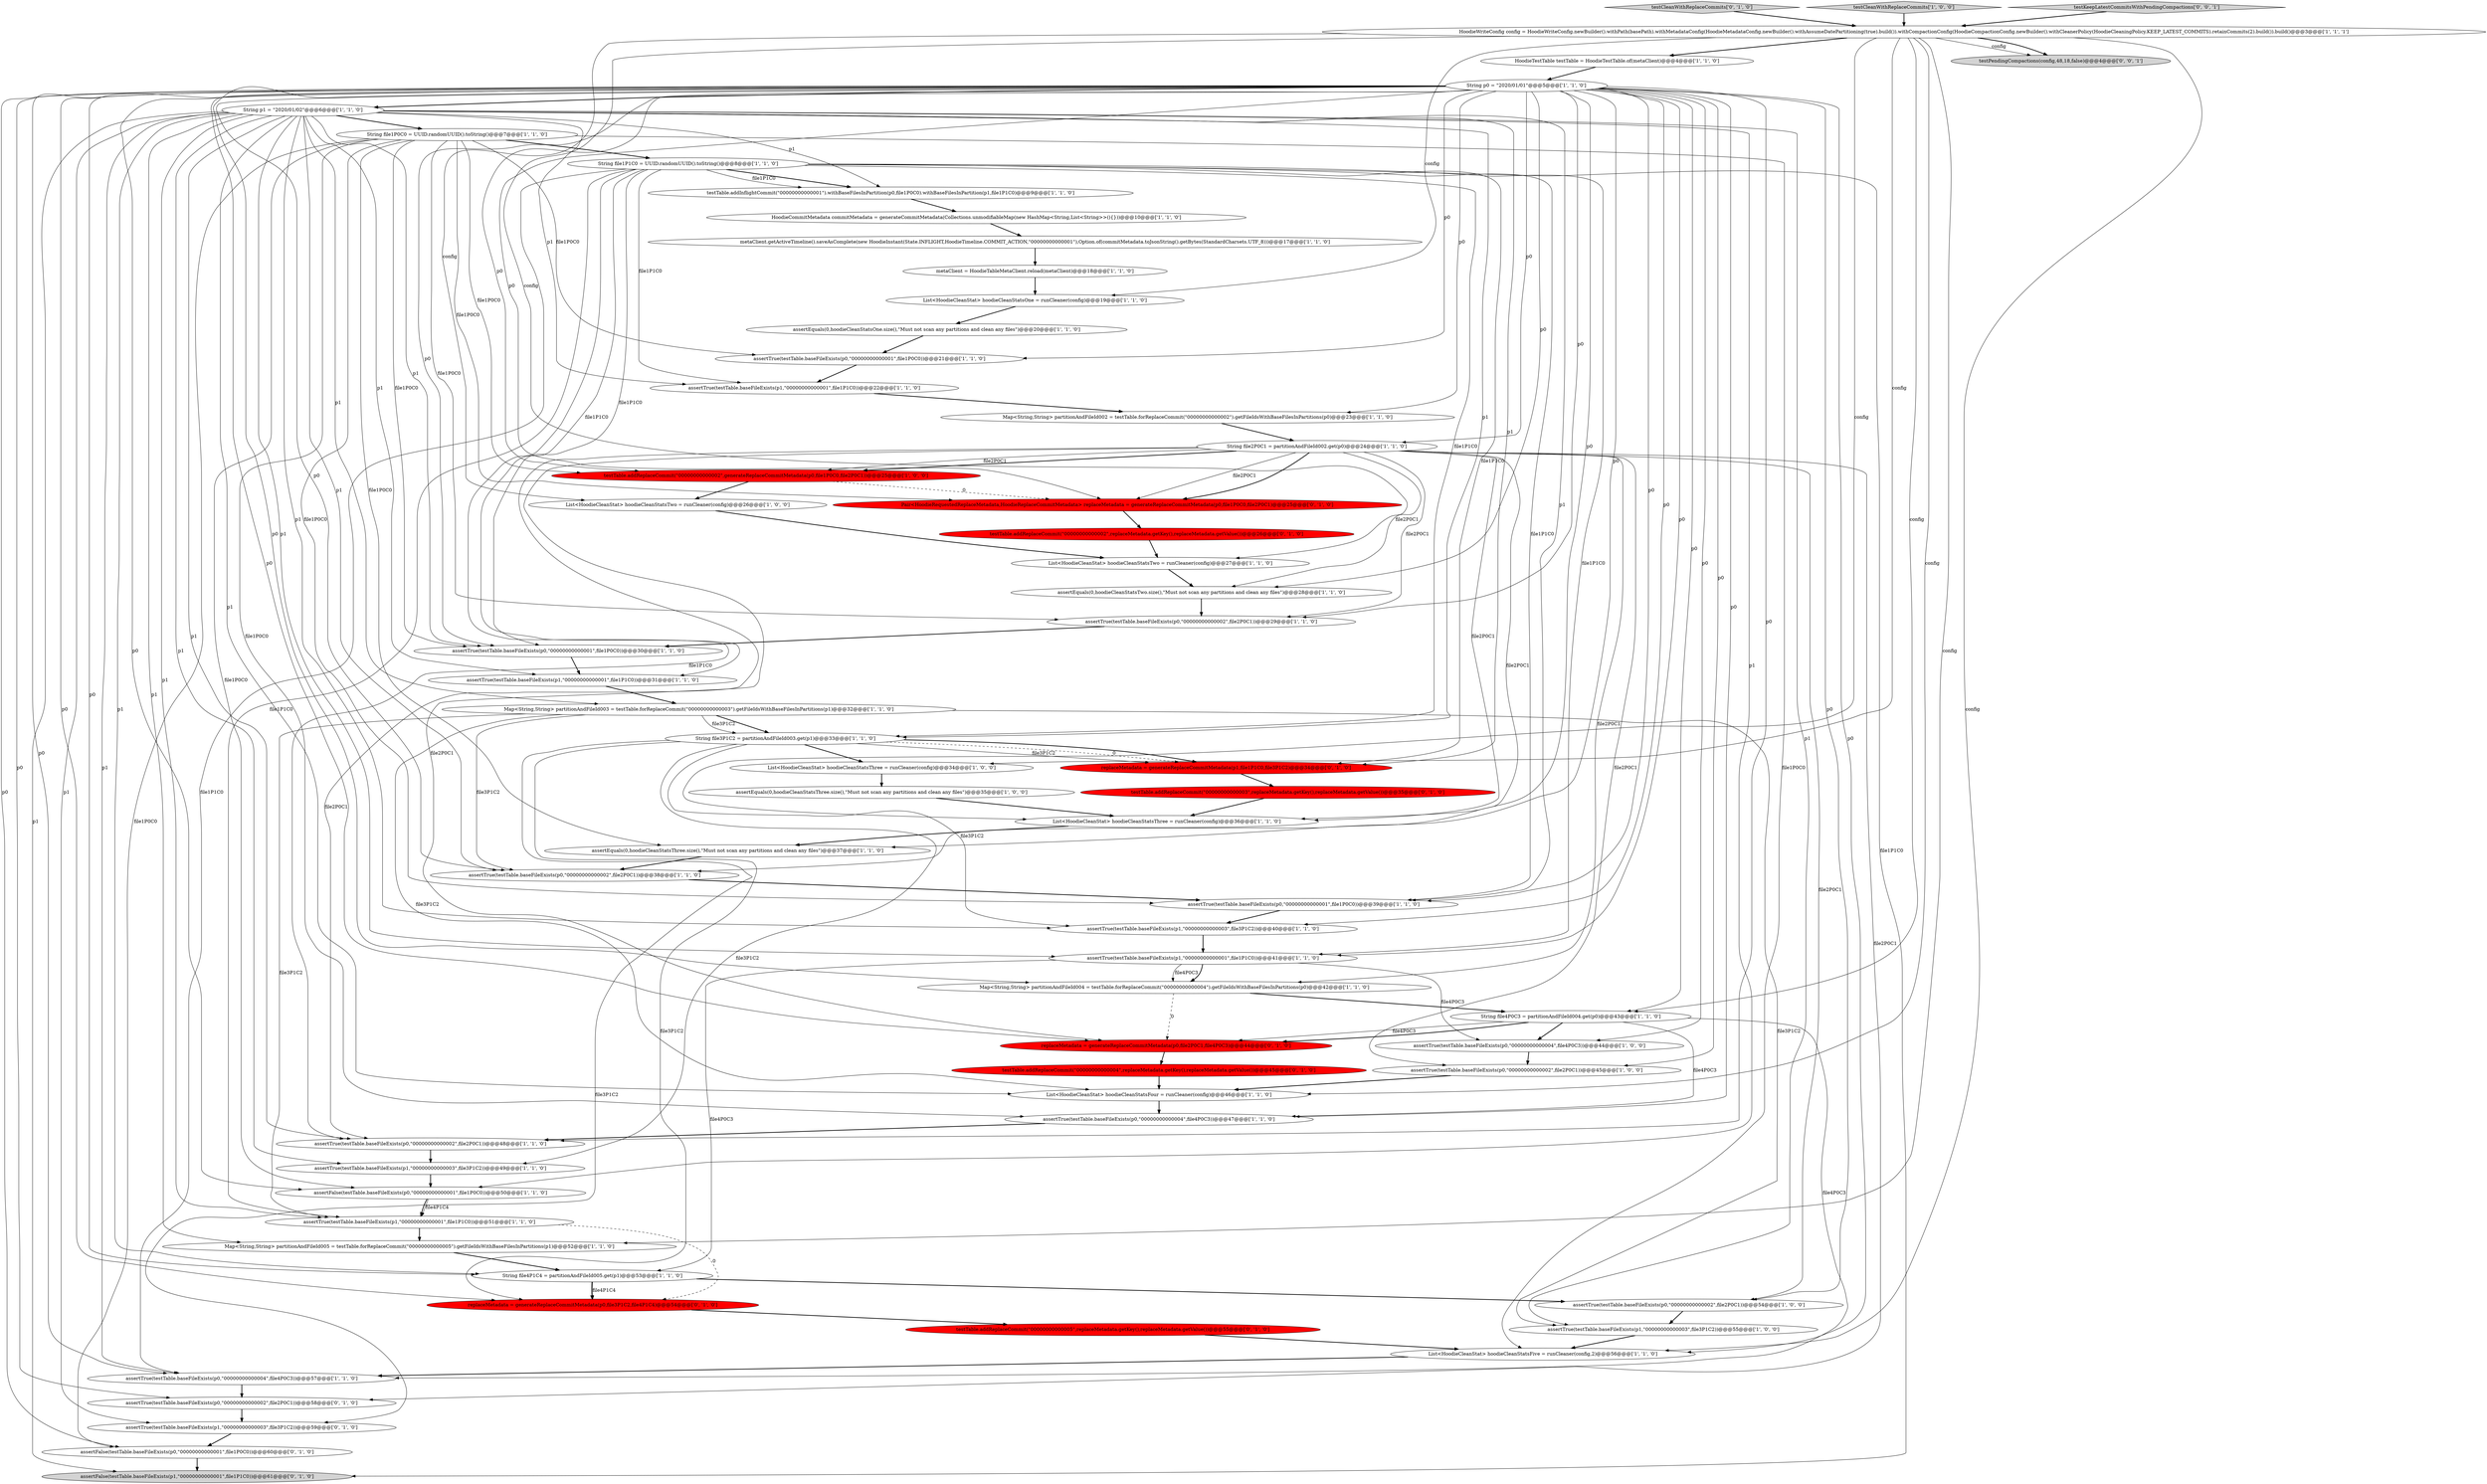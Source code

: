 digraph {
26 [style = filled, label = "assertTrue(testTable.baseFileExists(p0,\"00000000000004\",file4P0C3))@@@47@@@['1', '1', '0']", fillcolor = white, shape = ellipse image = "AAA0AAABBB1BBB"];
53 [style = filled, label = "testCleanWithReplaceCommits['0', '1', '0']", fillcolor = lightgray, shape = diamond image = "AAA0AAABBB2BBB"];
30 [style = filled, label = "Map<String,String> partitionAndFileId005 = testTable.forReplaceCommit(\"00000000000005\").getFileIdsWithBaseFilesInPartitions(p1)@@@52@@@['1', '1', '0']", fillcolor = white, shape = ellipse image = "AAA0AAABBB1BBB"];
10 [style = filled, label = "assertTrue(testTable.baseFileExists(p0,\"00000000000002\",file2P0C1))@@@48@@@['1', '1', '0']", fillcolor = white, shape = ellipse image = "AAA0AAABBB1BBB"];
6 [style = filled, label = "assertEquals(0,hoodieCleanStatsThree.size(),\"Must not scan any partitions and clean any files\")@@@37@@@['1', '1', '0']", fillcolor = white, shape = ellipse image = "AAA0AAABBB1BBB"];
59 [style = filled, label = "assertTrue(testTable.baseFileExists(p1,\"00000000000003\",file3P1C2))@@@59@@@['0', '1', '0']", fillcolor = white, shape = ellipse image = "AAA0AAABBB2BBB"];
8 [style = filled, label = "String file1P1C0 = UUID.randomUUID().toString()@@@8@@@['1', '1', '0']", fillcolor = white, shape = ellipse image = "AAA0AAABBB1BBB"];
37 [style = filled, label = "assertTrue(testTable.baseFileExists(p0,\"00000000000004\",file4P0C3))@@@57@@@['1', '1', '0']", fillcolor = white, shape = ellipse image = "AAA0AAABBB1BBB"];
18 [style = filled, label = "List<HoodieCleanStat> hoodieCleanStatsFour = runCleaner(config)@@@46@@@['1', '1', '0']", fillcolor = white, shape = ellipse image = "AAA0AAABBB1BBB"];
21 [style = filled, label = "List<HoodieCleanStat> hoodieCleanStatsTwo = runCleaner(config)@@@26@@@['1', '0', '0']", fillcolor = white, shape = ellipse image = "AAA0AAABBB1BBB"];
60 [style = filled, label = "testTable.addReplaceCommit(\"00000000000005\",replaceMetadata.getKey(),replaceMetadata.getValue())@@@55@@@['0', '1', '0']", fillcolor = red, shape = ellipse image = "AAA1AAABBB2BBB"];
16 [style = filled, label = "String file3P1C2 = partitionAndFileId003.get(p1)@@@33@@@['1', '1', '0']", fillcolor = white, shape = ellipse image = "AAA0AAABBB1BBB"];
43 [style = filled, label = "assertTrue(testTable.baseFileExists(p1,\"00000000000001\",file1P1C0))@@@31@@@['1', '1', '0']", fillcolor = white, shape = ellipse image = "AAA0AAABBB1BBB"];
34 [style = filled, label = "Map<String,String> partitionAndFileId003 = testTable.forReplaceCommit(\"00000000000003\").getFileIdsWithBaseFilesInPartitions(p1)@@@32@@@['1', '1', '0']", fillcolor = white, shape = ellipse image = "AAA0AAABBB1BBB"];
58 [style = filled, label = "replaceMetadata = generateReplaceCommitMetadata(p1,file1P1C0,file3P1C2)@@@34@@@['0', '1', '0']", fillcolor = red, shape = ellipse image = "AAA1AAABBB2BBB"];
4 [style = filled, label = "assertFalse(testTable.baseFileExists(p0,\"00000000000001\",file1P0C0))@@@50@@@['1', '1', '0']", fillcolor = white, shape = ellipse image = "AAA0AAABBB1BBB"];
9 [style = filled, label = "List<HoodieCleanStat> hoodieCleanStatsFive = runCleaner(config,2)@@@56@@@['1', '1', '0']", fillcolor = white, shape = ellipse image = "AAA0AAABBB1BBB"];
40 [style = filled, label = "String file2P0C1 = partitionAndFileId002.get(p0)@@@24@@@['1', '1', '0']", fillcolor = white, shape = ellipse image = "AAA0AAABBB1BBB"];
36 [style = filled, label = "assertTrue(testTable.baseFileExists(p1,\"00000000000003\",file3P1C2))@@@49@@@['1', '1', '0']", fillcolor = white, shape = ellipse image = "AAA0AAABBB1BBB"];
38 [style = filled, label = "testTable.addInflightCommit(\"00000000000001\").withBaseFilesInPartition(p0,file1P0C0).withBaseFilesInPartition(p1,file1P1C0)@@@9@@@['1', '1', '0']", fillcolor = white, shape = ellipse image = "AAA0AAABBB1BBB"];
50 [style = filled, label = "assertTrue(testTable.baseFileExists(p0,\"00000000000002\",file2P0C1))@@@58@@@['0', '1', '0']", fillcolor = white, shape = ellipse image = "AAA0AAABBB2BBB"];
55 [style = filled, label = "testTable.addReplaceCommit(\"00000000000004\",replaceMetadata.getKey(),replaceMetadata.getValue())@@@45@@@['0', '1', '0']", fillcolor = red, shape = ellipse image = "AAA1AAABBB2BBB"];
0 [style = filled, label = "HoodieTestTable testTable = HoodieTestTable.of(metaClient)@@@4@@@['1', '1', '0']", fillcolor = white, shape = ellipse image = "AAA0AAABBB1BBB"];
25 [style = filled, label = "assertTrue(testTable.baseFileExists(p0,\"00000000000002\",file2P0C1))@@@29@@@['1', '1', '0']", fillcolor = white, shape = ellipse image = "AAA0AAABBB1BBB"];
20 [style = filled, label = "testTable.addReplaceCommit(\"00000000000002\",generateReplaceCommitMetadata(p0,file1P0C0,file2P0C1))@@@25@@@['1', '0', '0']", fillcolor = red, shape = ellipse image = "AAA1AAABBB1BBB"];
29 [style = filled, label = "assertTrue(testTable.baseFileExists(p1,\"00000000000001\",file1P1C0))@@@41@@@['1', '1', '0']", fillcolor = white, shape = ellipse image = "AAA0AAABBB1BBB"];
27 [style = filled, label = "testCleanWithReplaceCommits['1', '0', '0']", fillcolor = lightgray, shape = diamond image = "AAA0AAABBB1BBB"];
11 [style = filled, label = "List<HoodieCleanStat> hoodieCleanStatsThree = runCleaner(config)@@@36@@@['1', '1', '0']", fillcolor = white, shape = ellipse image = "AAA0AAABBB1BBB"];
22 [style = filled, label = "assertTrue(testTable.baseFileExists(p0,\"00000000000002\",file2P0C1))@@@45@@@['1', '0', '0']", fillcolor = white, shape = ellipse image = "AAA0AAABBB1BBB"];
14 [style = filled, label = "String file1P0C0 = UUID.randomUUID().toString()@@@7@@@['1', '1', '0']", fillcolor = white, shape = ellipse image = "AAA0AAABBB1BBB"];
35 [style = filled, label = "assertTrue(testTable.baseFileExists(p1,\"00000000000001\",file1P1C0))@@@22@@@['1', '1', '0']", fillcolor = white, shape = ellipse image = "AAA0AAABBB1BBB"];
5 [style = filled, label = "String p1 = \"2020/01/02\"@@@6@@@['1', '1', '0']", fillcolor = white, shape = ellipse image = "AAA0AAABBB1BBB"];
33 [style = filled, label = "String file4P0C3 = partitionAndFileId004.get(p0)@@@43@@@['1', '1', '0']", fillcolor = white, shape = ellipse image = "AAA0AAABBB1BBB"];
64 [style = filled, label = "testKeepLatestCommitsWithPendingCompactions['0', '0', '1']", fillcolor = lightgray, shape = diamond image = "AAA0AAABBB3BBB"];
44 [style = filled, label = "List<HoodieCleanStat> hoodieCleanStatsOne = runCleaner(config)@@@19@@@['1', '1', '0']", fillcolor = white, shape = ellipse image = "AAA0AAABBB1BBB"];
32 [style = filled, label = "Map<String,String> partitionAndFileId004 = testTable.forReplaceCommit(\"00000000000004\").getFileIdsWithBaseFilesInPartitions(p0)@@@42@@@['1', '1', '0']", fillcolor = white, shape = ellipse image = "AAA0AAABBB1BBB"];
45 [style = filled, label = "assertTrue(testTable.baseFileExists(p1,\"00000000000003\",file3P1C2))@@@40@@@['1', '1', '0']", fillcolor = white, shape = ellipse image = "AAA0AAABBB1BBB"];
49 [style = filled, label = "assertTrue(testTable.baseFileExists(p0,\"00000000000001\",file1P0C0))@@@21@@@['1', '1', '0']", fillcolor = white, shape = ellipse image = "AAA0AAABBB1BBB"];
54 [style = filled, label = "Pair<HoodieRequestedReplaceMetadata,HoodieReplaceCommitMetadata> replaceMetadata = generateReplaceCommitMetadata(p0,file1P0C0,file2P0C1)@@@25@@@['0', '1', '0']", fillcolor = red, shape = ellipse image = "AAA1AAABBB2BBB"];
13 [style = filled, label = "assertTrue(testTable.baseFileExists(p1,\"00000000000003\",file3P1C2))@@@55@@@['1', '0', '0']", fillcolor = white, shape = ellipse image = "AAA0AAABBB1BBB"];
17 [style = filled, label = "assertTrue(testTable.baseFileExists(p1,\"00000000000001\",file1P1C0))@@@51@@@['1', '1', '0']", fillcolor = white, shape = ellipse image = "AAA0AAABBB1BBB"];
39 [style = filled, label = "List<HoodieCleanStat> hoodieCleanStatsTwo = runCleaner(config)@@@27@@@['1', '1', '0']", fillcolor = white, shape = ellipse image = "AAA0AAABBB1BBB"];
47 [style = filled, label = "assertTrue(testTable.baseFileExists(p0,\"00000000000002\",file2P0C1))@@@54@@@['1', '0', '0']", fillcolor = white, shape = ellipse image = "AAA0AAABBB1BBB"];
48 [style = filled, label = "HoodieCommitMetadata commitMetadata = generateCommitMetadata(Collections.unmodifiableMap(new HashMap<String,List<String>>(){}))@@@10@@@['1', '1', '0']", fillcolor = white, shape = ellipse image = "AAA0AAABBB1BBB"];
56 [style = filled, label = "replaceMetadata = generateReplaceCommitMetadata(p0,file3P1C2,file4P1C4)@@@54@@@['0', '1', '0']", fillcolor = red, shape = ellipse image = "AAA1AAABBB2BBB"];
41 [style = filled, label = "assertTrue(testTable.baseFileExists(p0,\"00000000000004\",file4P0C3))@@@44@@@['1', '0', '0']", fillcolor = white, shape = ellipse image = "AAA0AAABBB1BBB"];
57 [style = filled, label = "assertFalse(testTable.baseFileExists(p1,\"00000000000001\",file1P1C0))@@@61@@@['0', '1', '0']", fillcolor = lightgray, shape = ellipse image = "AAA0AAABBB2BBB"];
15 [style = filled, label = "Map<String,String> partitionAndFileId002 = testTable.forReplaceCommit(\"00000000000002\").getFileIdsWithBaseFilesInPartitions(p0)@@@23@@@['1', '1', '0']", fillcolor = white, shape = ellipse image = "AAA0AAABBB1BBB"];
12 [style = filled, label = "assertTrue(testTable.baseFileExists(p0,\"00000000000001\",file1P0C0))@@@39@@@['1', '1', '0']", fillcolor = white, shape = ellipse image = "AAA0AAABBB1BBB"];
63 [style = filled, label = "testPendingCompactions(config,48,18,false)@@@4@@@['0', '0', '1']", fillcolor = lightgray, shape = ellipse image = "AAA0AAABBB3BBB"];
7 [style = filled, label = "String p0 = \"2020/01/01\"@@@5@@@['1', '1', '0']", fillcolor = white, shape = ellipse image = "AAA0AAABBB1BBB"];
19 [style = filled, label = "HoodieWriteConfig config = HoodieWriteConfig.newBuilder().withPath(basePath).withMetadataConfig(HoodieMetadataConfig.newBuilder().withAssumeDatePartitioning(true).build()).withCompactionConfig(HoodieCompactionConfig.newBuilder().withCleanerPolicy(HoodieCleaningPolicy.KEEP_LATEST_COMMITS).retainCommits(2).build()).build()@@@3@@@['1', '1', '1']", fillcolor = white, shape = ellipse image = "AAA0AAABBB1BBB"];
42 [style = filled, label = "metaClient = HoodieTableMetaClient.reload(metaClient)@@@18@@@['1', '1', '0']", fillcolor = white, shape = ellipse image = "AAA0AAABBB1BBB"];
52 [style = filled, label = "testTable.addReplaceCommit(\"00000000000002\",replaceMetadata.getKey(),replaceMetadata.getValue())@@@26@@@['0', '1', '0']", fillcolor = red, shape = ellipse image = "AAA1AAABBB2BBB"];
1 [style = filled, label = "assertEquals(0,hoodieCleanStatsOne.size(),\"Must not scan any partitions and clean any files\")@@@20@@@['1', '1', '0']", fillcolor = white, shape = ellipse image = "AAA0AAABBB1BBB"];
3 [style = filled, label = "assertTrue(testTable.baseFileExists(p0,\"00000000000001\",file1P0C0))@@@30@@@['1', '1', '0']", fillcolor = white, shape = ellipse image = "AAA0AAABBB1BBB"];
23 [style = filled, label = "assertEquals(0,hoodieCleanStatsTwo.size(),\"Must not scan any partitions and clean any files\")@@@28@@@['1', '1', '0']", fillcolor = white, shape = ellipse image = "AAA0AAABBB1BBB"];
24 [style = filled, label = "assertEquals(0,hoodieCleanStatsThree.size(),\"Must not scan any partitions and clean any files\")@@@35@@@['1', '0', '0']", fillcolor = white, shape = ellipse image = "AAA0AAABBB1BBB"];
31 [style = filled, label = "assertTrue(testTable.baseFileExists(p0,\"00000000000002\",file2P0C1))@@@38@@@['1', '1', '0']", fillcolor = white, shape = ellipse image = "AAA0AAABBB1BBB"];
51 [style = filled, label = "replaceMetadata = generateReplaceCommitMetadata(p0,file2P0C1,file4P0C3)@@@44@@@['0', '1', '0']", fillcolor = red, shape = ellipse image = "AAA1AAABBB2BBB"];
46 [style = filled, label = "List<HoodieCleanStat> hoodieCleanStatsThree = runCleaner(config)@@@34@@@['1', '0', '0']", fillcolor = white, shape = ellipse image = "AAA0AAABBB1BBB"];
2 [style = filled, label = "String file4P1C4 = partitionAndFileId005.get(p1)@@@53@@@['1', '1', '0']", fillcolor = white, shape = ellipse image = "AAA0AAABBB1BBB"];
61 [style = filled, label = "assertFalse(testTable.baseFileExists(p0,\"00000000000001\",file1P0C0))@@@60@@@['0', '1', '0']", fillcolor = white, shape = ellipse image = "AAA0AAABBB2BBB"];
28 [style = filled, label = "metaClient.getActiveTimeline().saveAsComplete(new HoodieInstant(State.INFLIGHT,HoodieTimeline.COMMIT_ACTION,\"00000000000001\"),Option.of(commitMetadata.toJsonString().getBytes(StandardCharsets.UTF_8)))@@@17@@@['1', '1', '0']", fillcolor = white, shape = ellipse image = "AAA0AAABBB1BBB"];
62 [style = filled, label = "testTable.addReplaceCommit(\"00000000000003\",replaceMetadata.getKey(),replaceMetadata.getValue())@@@35@@@['0', '1', '0']", fillcolor = red, shape = ellipse image = "AAA1AAABBB2BBB"];
19->33 [style = solid, label="config"];
19->46 [style = solid, label="config"];
7->15 [style = solid, label="p0"];
60->9 [style = bold, label=""];
5->3 [style = solid, label="p1"];
40->47 [style = solid, label="file2P0C1"];
12->45 [style = bold, label=""];
34->31 [style = solid, label="file3P1C2"];
19->18 [style = solid, label="config"];
40->54 [style = solid, label="file2P0C1"];
14->6 [style = solid, label="file1P0C0"];
26->10 [style = bold, label=""];
8->43 [style = solid, label="file1P1C0"];
8->10 [style = solid, label="file1P1C0"];
5->36 [style = solid, label="p1"];
7->31 [style = solid, label="p0"];
61->57 [style = bold, label=""];
7->41 [style = solid, label="p0"];
7->56 [style = solid, label="p0"];
40->20 [style = bold, label=""];
17->56 [style = dashed, label="0"];
16->58 [style = solid, label="file3P1C2"];
59->61 [style = bold, label=""];
5->45 [style = solid, label="p1"];
9->37 [style = bold, label=""];
7->33 [style = solid, label="p0"];
40->23 [style = solid, label="file2P0C1"];
53->19 [style = bold, label=""];
19->21 [style = solid, label="config"];
58->62 [style = bold, label=""];
42->44 [style = bold, label=""];
7->54 [style = solid, label="p0"];
24->11 [style = bold, label=""];
19->63 [style = bold, label=""];
39->23 [style = bold, label=""];
29->32 [style = solid, label="file4P0C3"];
19->44 [style = solid, label="config"];
40->11 [style = solid, label="file2P0C1"];
34->13 [style = solid, label="file3P1C2"];
44->1 [style = bold, label=""];
14->3 [style = solid, label="file1P0C0"];
27->19 [style = bold, label=""];
41->22 [style = bold, label=""];
28->42 [style = bold, label=""];
7->9 [style = solid, label="p0"];
5->37 [style = solid, label="p1"];
5->38 [style = solid, label="p1"];
8->29 [style = solid, label="file1P1C0"];
16->59 [style = solid, label="file3P1C2"];
7->49 [style = solid, label="p0"];
5->12 [style = solid, label="p1"];
54->52 [style = bold, label=""];
23->25 [style = bold, label=""];
5->18 [style = solid, label="p1"];
16->58 [style = dashed, label="0"];
14->12 [style = solid, label="file1P0C0"];
5->10 [style = solid, label="p1"];
8->17 [style = solid, label="file1P1C0"];
7->45 [style = solid, label="p0"];
46->24 [style = bold, label=""];
25->3 [style = bold, label=""];
36->4 [style = bold, label=""];
8->37 [style = solid, label="file1P1C0"];
40->25 [style = solid, label="file2P0C1"];
33->51 [style = solid, label="file4P0C3"];
5->58 [style = solid, label="p1"];
33->41 [style = bold, label=""];
1->49 [style = bold, label=""];
7->25 [style = solid, label="p0"];
8->58 [style = solid, label="file1P1C0"];
7->23 [style = solid, label="p0"];
14->9 [style = solid, label="file1P0C0"];
8->38 [style = bold, label=""];
45->29 [style = bold, label=""];
2->56 [style = solid, label="file4P1C4"];
40->50 [style = solid, label="file2P0C1"];
0->7 [style = bold, label=""];
5->4 [style = solid, label="p1"];
16->45 [style = solid, label="file3P1C2"];
7->5 [style = bold, label=""];
22->18 [style = bold, label=""];
7->32 [style = solid, label="p0"];
7->6 [style = solid, label="p0"];
29->32 [style = bold, label=""];
40->32 [style = solid, label="file2P0C1"];
14->25 [style = solid, label="file1P0C0"];
29->2 [style = solid, label="file4P0C3"];
8->57 [style = solid, label="file1P1C0"];
14->8 [style = bold, label=""];
5->34 [style = solid, label="p1"];
19->9 [style = solid, label="config"];
48->28 [style = bold, label=""];
43->34 [style = bold, label=""];
7->22 [style = solid, label="p0"];
14->26 [style = solid, label="file1P0C0"];
7->11 [style = solid, label="p0"];
14->54 [style = solid, label="file1P0C0"];
14->61 [style = solid, label="file1P0C0"];
33->37 [style = solid, label="file4P0C3"];
7->29 [style = solid, label="p0"];
14->49 [style = solid, label="file1P0C0"];
16->36 [style = solid, label="file3P1C2"];
4->17 [style = bold, label=""];
35->15 [style = bold, label=""];
49->35 [style = bold, label=""];
64->19 [style = bold, label=""];
56->60 [style = bold, label=""];
55->18 [style = bold, label=""];
7->37 [style = solid, label="p0"];
40->22 [style = solid, label="file2P0C1"];
18->26 [style = bold, label=""];
40->51 [style = solid, label="file2P0C1"];
40->20 [style = solid, label="file2P0C1"];
7->51 [style = solid, label="p0"];
7->2 [style = solid, label="p0"];
5->31 [style = solid, label="p1"];
38->48 [style = bold, label=""];
34->18 [style = solid, label="file3P1C2"];
47->13 [style = bold, label=""];
31->12 [style = bold, label=""];
32->33 [style = bold, label=""];
19->0 [style = bold, label=""];
8->3 [style = solid, label="file1P1C0"];
19->39 [style = solid, label="config"];
14->20 [style = solid, label="file1P0C0"];
62->11 [style = bold, label=""];
21->39 [style = bold, label=""];
32->51 [style = dashed, label="0"];
34->17 [style = solid, label="file3P1C2"];
5->29 [style = solid, label="p1"];
20->54 [style = dashed, label="0"];
34->16 [style = bold, label=""];
5->57 [style = solid, label="p1"];
8->38 [style = solid, label="file1P1C0"];
16->56 [style = solid, label="file3P1C2"];
4->17 [style = solid, label="file4P1C4"];
5->2 [style = solid, label="p1"];
15->40 [style = bold, label=""];
13->9 [style = bold, label=""];
34->16 [style = solid, label="file3P1C2"];
40->10 [style = solid, label="file2P0C1"];
5->16 [style = solid, label="p1"];
2->47 [style = bold, label=""];
16->58 [style = bold, label=""];
16->46 [style = bold, label=""];
8->35 [style = solid, label="file1P1C0"];
7->47 [style = solid, label="p0"];
40->54 [style = bold, label=""];
52->39 [style = bold, label=""];
14->4 [style = solid, label="file1P0C0"];
7->3 [style = solid, label="p0"];
5->43 [style = solid, label="p1"];
7->12 [style = solid, label="p0"];
7->20 [style = solid, label="p0"];
11->6 [style = bold, label=""];
7->61 [style = solid, label="p0"];
40->31 [style = solid, label="file2P0C1"];
17->30 [style = bold, label=""];
29->41 [style = solid, label="file4P0C3"];
5->14 [style = bold, label=""];
7->26 [style = solid, label="p0"];
10->36 [style = bold, label=""];
19->63 [style = solid, label="config"];
20->21 [style = bold, label=""];
19->30 [style = solid, label="config"];
6->31 [style = bold, label=""];
33->51 [style = bold, label=""];
5->35 [style = solid, label="p1"];
8->12 [style = solid, label="file1P1C0"];
7->40 [style = solid, label="p0"];
51->55 [style = bold, label=""];
7->50 [style = solid, label="p0"];
5->17 [style = solid, label="p1"];
8->16 [style = solid, label="file1P1C0"];
19->11 [style = solid, label="config"];
5->30 [style = solid, label="p1"];
3->43 [style = bold, label=""];
5->59 [style = solid, label="p1"];
30->2 [style = bold, label=""];
2->56 [style = bold, label=""];
33->26 [style = solid, label="file4P0C3"];
7->4 [style = solid, label="p0"];
5->13 [style = solid, label="p1"];
37->50 [style = bold, label=""];
7->10 [style = solid, label="p0"];
50->59 [style = bold, label=""];
}
